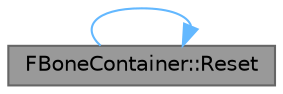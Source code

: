 digraph "FBoneContainer::Reset"
{
 // INTERACTIVE_SVG=YES
 // LATEX_PDF_SIZE
  bgcolor="transparent";
  edge [fontname=Helvetica,fontsize=10,labelfontname=Helvetica,labelfontsize=10];
  node [fontname=Helvetica,fontsize=10,shape=box,height=0.2,width=0.4];
  rankdir="LR";
  Node1 [id="Node000001",label="FBoneContainer::Reset",height=0.2,width=0.4,color="gray40", fillcolor="grey60", style="filled", fontcolor="black",tooltip="Resets the container and reclaims all allocated memory but preserve the serial number."];
  Node1 -> Node1 [id="edge1_Node000001_Node000001",color="steelblue1",style="solid",tooltip=" "];
}
